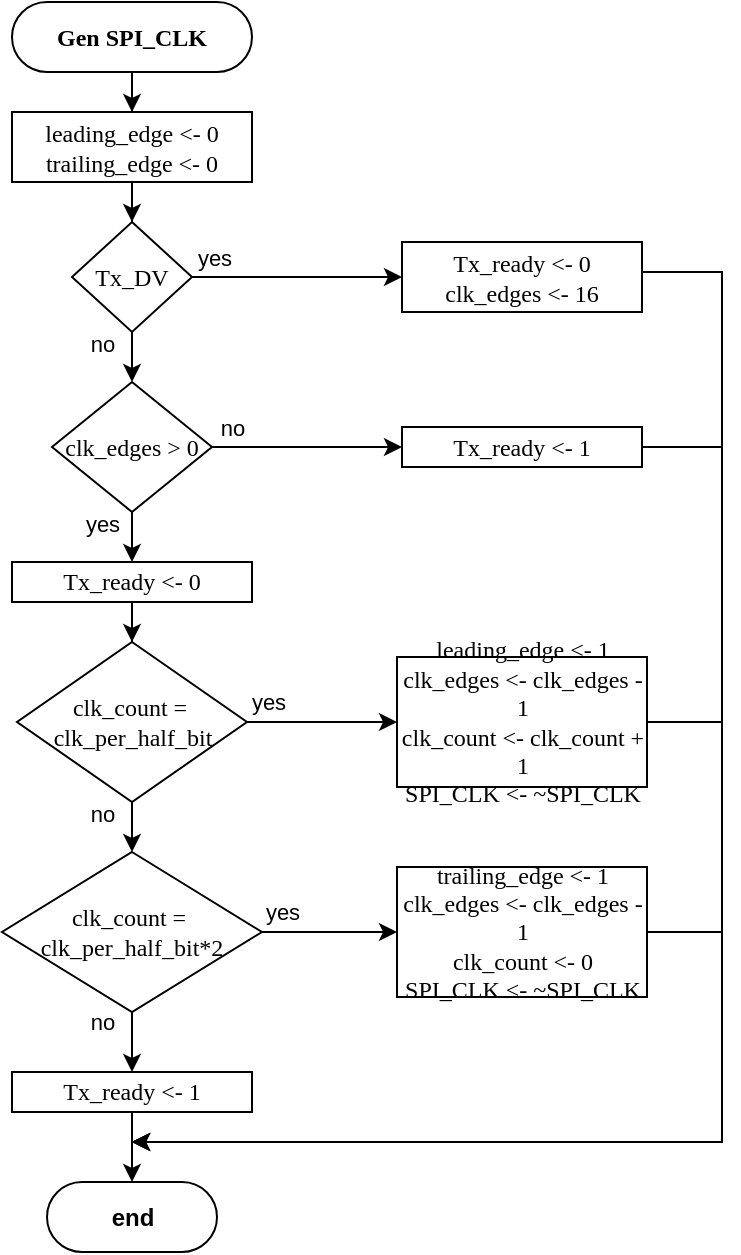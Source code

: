 <mxfile version="26.0.16" pages="4">
  <diagram name="gen SPI_CLK" id="FUWGXgqJPIRXd2XzeKxu">
    <mxGraphModel dx="1434" dy="766" grid="1" gridSize="5" guides="1" tooltips="1" connect="1" arrows="1" fold="1" page="1" pageScale="1" pageWidth="850" pageHeight="1100" math="0" shadow="0">
      <root>
        <mxCell id="muzJTKmGvHxEAVn83E81-0" />
        <mxCell id="muzJTKmGvHxEAVn83E81-1" parent="muzJTKmGvHxEAVn83E81-0" />
        <mxCell id="_i1cVYDtou2RdXcEJ7qj-9" style="edgeStyle=orthogonalEdgeStyle;rounded=0;orthogonalLoop=1;jettySize=auto;html=1;" parent="muzJTKmGvHxEAVn83E81-1" source="muzJTKmGvHxEAVn83E81-8" target="_i1cVYDtou2RdXcEJ7qj-0" edge="1">
          <mxGeometry relative="1" as="geometry" />
        </mxCell>
        <mxCell id="muzJTKmGvHxEAVn83E81-8" value="&lt;b&gt;Gen SPI_CLK&lt;/b&gt;" style="rounded=1;whiteSpace=wrap;html=1;arcSize=50;fontFamily=NewsGotT;" parent="muzJTKmGvHxEAVn83E81-1" vertex="1">
          <mxGeometry x="305" y="65" width="120" height="35" as="geometry" />
        </mxCell>
        <mxCell id="_i1cVYDtou2RdXcEJ7qj-10" style="edgeStyle=orthogonalEdgeStyle;rounded=0;orthogonalLoop=1;jettySize=auto;html=1;" parent="muzJTKmGvHxEAVn83E81-1" source="_i1cVYDtou2RdXcEJ7qj-0" target="_i1cVYDtou2RdXcEJ7qj-1" edge="1">
          <mxGeometry relative="1" as="geometry" />
        </mxCell>
        <mxCell id="_i1cVYDtou2RdXcEJ7qj-0" value="&lt;div&gt;leading_edge &amp;lt;- 0&lt;/div&gt;&lt;div&gt;trailing_edge &amp;lt;- 0&lt;/div&gt;" style="rounded=0;whiteSpace=wrap;html=1;fontFamily=NewsGotT;" parent="muzJTKmGvHxEAVn83E81-1" vertex="1">
          <mxGeometry x="305" y="120" width="120" height="35" as="geometry" />
        </mxCell>
        <mxCell id="_i1cVYDtou2RdXcEJ7qj-11" value="yes" style="edgeStyle=orthogonalEdgeStyle;rounded=0;orthogonalLoop=1;jettySize=auto;html=1;" parent="muzJTKmGvHxEAVn83E81-1" source="_i1cVYDtou2RdXcEJ7qj-1" target="_i1cVYDtou2RdXcEJ7qj-2" edge="1">
          <mxGeometry x="-0.789" y="10" relative="1" as="geometry">
            <mxPoint as="offset" />
          </mxGeometry>
        </mxCell>
        <mxCell id="_i1cVYDtou2RdXcEJ7qj-12" value="no" style="edgeStyle=orthogonalEdgeStyle;rounded=0;orthogonalLoop=1;jettySize=auto;html=1;" parent="muzJTKmGvHxEAVn83E81-1" source="_i1cVYDtou2RdXcEJ7qj-1" target="_i1cVYDtou2RdXcEJ7qj-3" edge="1">
          <mxGeometry x="-0.778" y="-15" relative="1" as="geometry">
            <mxPoint as="offset" />
          </mxGeometry>
        </mxCell>
        <mxCell id="_i1cVYDtou2RdXcEJ7qj-1" value="Tx_DV" style="rhombus;whiteSpace=wrap;html=1;fontFamily=NewsGotT;" parent="muzJTKmGvHxEAVn83E81-1" vertex="1">
          <mxGeometry x="335" y="175" width="60" height="55" as="geometry" />
        </mxCell>
        <mxCell id="Wg1kIlQhbD6I_E-0EFLX-0" style="edgeStyle=orthogonalEdgeStyle;rounded=0;orthogonalLoop=1;jettySize=auto;html=1;" edge="1" parent="muzJTKmGvHxEAVn83E81-1" source="_i1cVYDtou2RdXcEJ7qj-2">
          <mxGeometry relative="1" as="geometry">
            <mxPoint x="365" y="635" as="targetPoint" />
            <Array as="points">
              <mxPoint x="660" y="200" />
              <mxPoint x="660" y="635" />
            </Array>
          </mxGeometry>
        </mxCell>
        <mxCell id="_i1cVYDtou2RdXcEJ7qj-2" value="&lt;div&gt;Tx_ready &amp;lt;- 0&lt;/div&gt;&lt;div&gt;clk_edges &amp;lt;- 16&lt;/div&gt;" style="rounded=0;whiteSpace=wrap;html=1;fontFamily=NewsGotT;" parent="muzJTKmGvHxEAVn83E81-1" vertex="1">
          <mxGeometry x="500" y="185" width="120" height="35" as="geometry" />
        </mxCell>
        <mxCell id="_i1cVYDtou2RdXcEJ7qj-13" value="no" style="edgeStyle=orthogonalEdgeStyle;rounded=0;orthogonalLoop=1;jettySize=auto;html=1;" parent="muzJTKmGvHxEAVn83E81-1" source="_i1cVYDtou2RdXcEJ7qj-3" target="_i1cVYDtou2RdXcEJ7qj-8" edge="1">
          <mxGeometry x="-0.789" y="10" relative="1" as="geometry">
            <mxPoint as="offset" />
          </mxGeometry>
        </mxCell>
        <mxCell id="_i1cVYDtou2RdXcEJ7qj-15" value="yes" style="edgeStyle=orthogonalEdgeStyle;rounded=0;orthogonalLoop=1;jettySize=auto;html=1;" parent="muzJTKmGvHxEAVn83E81-1" source="_i1cVYDtou2RdXcEJ7qj-3" target="_i1cVYDtou2RdXcEJ7qj-4" edge="1">
          <mxGeometry x="-0.8" y="-15" relative="1" as="geometry">
            <mxPoint as="offset" />
          </mxGeometry>
        </mxCell>
        <mxCell id="_i1cVYDtou2RdXcEJ7qj-3" value="clk_edges &amp;gt; 0" style="rhombus;whiteSpace=wrap;html=1;fontFamily=NewsGotT;" parent="muzJTKmGvHxEAVn83E81-1" vertex="1">
          <mxGeometry x="325" y="255" width="80" height="65" as="geometry" />
        </mxCell>
        <mxCell id="_i1cVYDtou2RdXcEJ7qj-16" style="edgeStyle=orthogonalEdgeStyle;rounded=0;orthogonalLoop=1;jettySize=auto;html=1;" parent="muzJTKmGvHxEAVn83E81-1" source="_i1cVYDtou2RdXcEJ7qj-4" target="_i1cVYDtou2RdXcEJ7qj-5" edge="1">
          <mxGeometry relative="1" as="geometry" />
        </mxCell>
        <mxCell id="_i1cVYDtou2RdXcEJ7qj-4" value="Tx_ready &amp;lt;- 0" style="rounded=0;whiteSpace=wrap;html=1;fontFamily=NewsGotT;" parent="muzJTKmGvHxEAVn83E81-1" vertex="1">
          <mxGeometry x="305" y="345" width="120" height="20" as="geometry" />
        </mxCell>
        <mxCell id="_i1cVYDtou2RdXcEJ7qj-17" value="no" style="edgeStyle=orthogonalEdgeStyle;rounded=0;orthogonalLoop=1;jettySize=auto;html=1;" parent="muzJTKmGvHxEAVn83E81-1" source="_i1cVYDtou2RdXcEJ7qj-5" target="_i1cVYDtou2RdXcEJ7qj-6" edge="1">
          <mxGeometry x="-0.778" y="-15" relative="1" as="geometry">
            <mxPoint as="offset" />
          </mxGeometry>
        </mxCell>
        <mxCell id="sOgbE0HStCldR1SStUDC-0" value="yes" style="edgeStyle=orthogonalEdgeStyle;rounded=0;orthogonalLoop=1;jettySize=auto;html=1;" edge="1" parent="muzJTKmGvHxEAVn83E81-1" source="_i1cVYDtou2RdXcEJ7qj-5" target="_i1cVYDtou2RdXcEJ7qj-18">
          <mxGeometry x="-0.733" y="10" relative="1" as="geometry">
            <mxPoint as="offset" />
          </mxGeometry>
        </mxCell>
        <mxCell id="_i1cVYDtou2RdXcEJ7qj-5" value="&lt;div&gt;clk_count =&amp;nbsp;&lt;/div&gt;&lt;div&gt;clk_per_half_bit&lt;/div&gt;" style="rhombus;whiteSpace=wrap;html=1;fontFamily=NewsGotT;" parent="muzJTKmGvHxEAVn83E81-1" vertex="1">
          <mxGeometry x="307.5" y="385" width="115" height="80" as="geometry" />
        </mxCell>
        <mxCell id="sOgbE0HStCldR1SStUDC-2" value="yes" style="edgeStyle=orthogonalEdgeStyle;rounded=0;orthogonalLoop=1;jettySize=auto;html=1;" edge="1" parent="muzJTKmGvHxEAVn83E81-1" source="_i1cVYDtou2RdXcEJ7qj-6" target="sOgbE0HStCldR1SStUDC-1">
          <mxGeometry x="-0.714" y="10" relative="1" as="geometry">
            <mxPoint as="offset" />
          </mxGeometry>
        </mxCell>
        <mxCell id="sOgbE0HStCldR1SStUDC-5" value="no" style="edgeStyle=orthogonalEdgeStyle;rounded=0;orthogonalLoop=1;jettySize=auto;html=1;" edge="1" parent="muzJTKmGvHxEAVn83E81-1" source="_i1cVYDtou2RdXcEJ7qj-6" target="sOgbE0HStCldR1SStUDC-3">
          <mxGeometry x="-0.8" y="-15" relative="1" as="geometry">
            <mxPoint as="offset" />
          </mxGeometry>
        </mxCell>
        <mxCell id="_i1cVYDtou2RdXcEJ7qj-6" value="&lt;div&gt;clk_count =&amp;nbsp;&lt;/div&gt;&lt;div&gt;clk_per_half_bit*2&lt;/div&gt;" style="rhombus;whiteSpace=wrap;html=1;fontFamily=NewsGotT;" parent="muzJTKmGvHxEAVn83E81-1" vertex="1">
          <mxGeometry x="300" y="490" width="130" height="80" as="geometry" />
        </mxCell>
        <mxCell id="Vb-LMjkHoxX6uHrxbEF7-2" style="edgeStyle=orthogonalEdgeStyle;rounded=0;orthogonalLoop=1;jettySize=auto;html=1;" edge="1" parent="muzJTKmGvHxEAVn83E81-1" source="_i1cVYDtou2RdXcEJ7qj-8">
          <mxGeometry relative="1" as="geometry">
            <mxPoint x="365" y="635" as="targetPoint" />
            <Array as="points">
              <mxPoint x="660" y="288" />
              <mxPoint x="660" y="635" />
            </Array>
          </mxGeometry>
        </mxCell>
        <mxCell id="_i1cVYDtou2RdXcEJ7qj-8" value="Tx_ready &amp;lt;- 1" style="rounded=0;whiteSpace=wrap;html=1;fontFamily=NewsGotT;" parent="muzJTKmGvHxEAVn83E81-1" vertex="1">
          <mxGeometry x="500" y="277.5" width="120" height="20" as="geometry" />
        </mxCell>
        <mxCell id="Vb-LMjkHoxX6uHrxbEF7-3" style="edgeStyle=orthogonalEdgeStyle;rounded=0;orthogonalLoop=1;jettySize=auto;html=1;" edge="1" parent="muzJTKmGvHxEAVn83E81-1" source="_i1cVYDtou2RdXcEJ7qj-18">
          <mxGeometry relative="1" as="geometry">
            <mxPoint x="365" y="635" as="targetPoint" />
            <Array as="points">
              <mxPoint x="660" y="425" />
              <mxPoint x="660" y="635" />
            </Array>
          </mxGeometry>
        </mxCell>
        <mxCell id="_i1cVYDtou2RdXcEJ7qj-18" value="&lt;div&gt;leading_edge &amp;lt;- 1&lt;/div&gt;&lt;div&gt;clk_edges &amp;lt;- clk_edges - 1&lt;/div&gt;&lt;div&gt;clk_count &amp;lt;- clk_count + 1&lt;/div&gt;SPI_CLK &amp;lt;- ~SPI_CLK" style="rounded=0;whiteSpace=wrap;html=1;fontFamily=NewsGotT;" parent="muzJTKmGvHxEAVn83E81-1" vertex="1">
          <mxGeometry x="497.5" y="392.5" width="125" height="65" as="geometry" />
        </mxCell>
        <mxCell id="Vb-LMjkHoxX6uHrxbEF7-4" style="edgeStyle=orthogonalEdgeStyle;rounded=0;orthogonalLoop=1;jettySize=auto;html=1;" edge="1" parent="muzJTKmGvHxEAVn83E81-1" source="sOgbE0HStCldR1SStUDC-1">
          <mxGeometry relative="1" as="geometry">
            <mxPoint x="365" y="635" as="targetPoint" />
            <Array as="points">
              <mxPoint x="660" y="530" />
              <mxPoint x="660" y="635" />
            </Array>
          </mxGeometry>
        </mxCell>
        <mxCell id="sOgbE0HStCldR1SStUDC-1" value="&lt;div&gt;trailing_edge &amp;lt;- 1&lt;/div&gt;&lt;div&gt;clk_edges &amp;lt;- clk_edges - 1&lt;/div&gt;&lt;div&gt;clk_count &amp;lt;- 0&lt;/div&gt;SPI_CLK &amp;lt;- ~SPI_CLK" style="rounded=0;whiteSpace=wrap;html=1;fontFamily=NewsGotT;" vertex="1" parent="muzJTKmGvHxEAVn83E81-1">
          <mxGeometry x="497.5" y="497.5" width="125" height="65" as="geometry" />
        </mxCell>
        <mxCell id="Vb-LMjkHoxX6uHrxbEF7-1" style="edgeStyle=orthogonalEdgeStyle;rounded=0;orthogonalLoop=1;jettySize=auto;html=1;" edge="1" parent="muzJTKmGvHxEAVn83E81-1" source="sOgbE0HStCldR1SStUDC-3" target="Vb-LMjkHoxX6uHrxbEF7-0">
          <mxGeometry relative="1" as="geometry" />
        </mxCell>
        <mxCell id="sOgbE0HStCldR1SStUDC-3" value="Tx_ready &amp;lt;- 1" style="rounded=0;whiteSpace=wrap;html=1;fontFamily=NewsGotT;" vertex="1" parent="muzJTKmGvHxEAVn83E81-1">
          <mxGeometry x="305" y="600" width="120" height="20" as="geometry" />
        </mxCell>
        <mxCell id="Vb-LMjkHoxX6uHrxbEF7-0" value="&lt;b&gt;end&lt;/b&gt;" style="rounded=1;whiteSpace=wrap;html=1;arcSize=50;" vertex="1" parent="muzJTKmGvHxEAVn83E81-1">
          <mxGeometry x="322.5" y="655" width="85" height="35" as="geometry" />
        </mxCell>
      </root>
    </mxGraphModel>
  </diagram>
  <diagram name="read_MISO" id="Juiqj6YkxCS37qnOwY-p">
    <mxGraphModel dx="1434" dy="766" grid="1" gridSize="5" guides="1" tooltips="1" connect="1" arrows="1" fold="1" page="1" pageScale="1" pageWidth="850" pageHeight="1100" math="0" shadow="0">
      <root>
        <mxCell id="0" />
        <mxCell id="1" parent="0" />
        <mxCell id="IDuqStjXQ0M3vZJr6LwJ-9" style="edgeStyle=orthogonalEdgeStyle;rounded=0;orthogonalLoop=1;jettySize=auto;html=1;" parent="1" source="IDuqStjXQ0M3vZJr6LwJ-20" target="IDuqStjXQ0M3vZJr6LwJ-3" edge="1">
          <mxGeometry relative="1" as="geometry">
            <mxPoint x="365" y="100" as="sourcePoint" />
          </mxGeometry>
        </mxCell>
        <mxCell id="IDuqStjXQ0M3vZJr6LwJ-10" style="edgeStyle=orthogonalEdgeStyle;rounded=0;orthogonalLoop=1;jettySize=auto;html=1;" parent="1" source="IDuqStjXQ0M3vZJr6LwJ-3" target="IDuqStjXQ0M3vZJr6LwJ-4" edge="1">
          <mxGeometry relative="1" as="geometry" />
        </mxCell>
        <mxCell id="IDuqStjXQ0M3vZJr6LwJ-3" value="Rx_DV &amp;lt;- 0" style="rounded=0;whiteSpace=wrap;html=1;fontFamily=NewsGotT;" parent="1" vertex="1">
          <mxGeometry x="305" y="120" width="120" height="20" as="geometry" />
        </mxCell>
        <mxCell id="IDuqStjXQ0M3vZJr6LwJ-11" value="no" style="edgeStyle=orthogonalEdgeStyle;rounded=0;orthogonalLoop=1;jettySize=auto;html=1;" parent="1" source="IDuqStjXQ0M3vZJr6LwJ-4" target="IDuqStjXQ0M3vZJr6LwJ-5" edge="1">
          <mxGeometry x="0.5" y="10" relative="1" as="geometry">
            <mxPoint as="offset" />
          </mxGeometry>
        </mxCell>
        <mxCell id="IDuqStjXQ0M3vZJr6LwJ-12" style="edgeStyle=orthogonalEdgeStyle;rounded=0;orthogonalLoop=1;jettySize=auto;html=1;" parent="1" source="IDuqStjXQ0M3vZJr6LwJ-4" target="IDuqStjXQ0M3vZJr6LwJ-6" edge="1">
          <mxGeometry relative="1" as="geometry" />
        </mxCell>
        <mxCell id="IDuqStjXQ0M3vZJr6LwJ-25" value="yes" style="edgeLabel;html=1;align=center;verticalAlign=middle;resizable=0;points=[];" parent="IDuqStjXQ0M3vZJr6LwJ-12" vertex="1" connectable="0">
          <mxGeometry x="-0.422" relative="1" as="geometry">
            <mxPoint x="-12" y="-10" as="offset" />
          </mxGeometry>
        </mxCell>
        <mxCell id="IDuqStjXQ0M3vZJr6LwJ-4" value="Tx_ready" style="rhombus;whiteSpace=wrap;html=1;fontFamily=NewsGotT;" parent="1" vertex="1">
          <mxGeometry x="325" y="160" width="80" height="60" as="geometry" />
        </mxCell>
        <mxCell id="IDuqStjXQ0M3vZJr6LwJ-13" value="yes" style="edgeStyle=orthogonalEdgeStyle;rounded=0;orthogonalLoop=1;jettySize=auto;html=1;" parent="1" source="IDuqStjXQ0M3vZJr6LwJ-5" target="IDuqStjXQ0M3vZJr6LwJ-7" edge="1">
          <mxGeometry x="0.455" y="15" relative="1" as="geometry">
            <mxPoint as="offset" />
          </mxGeometry>
        </mxCell>
        <mxCell id="IDuqStjXQ0M3vZJr6LwJ-26" style="edgeStyle=orthogonalEdgeStyle;rounded=0;orthogonalLoop=1;jettySize=auto;html=1;" parent="1" source="IDuqStjXQ0M3vZJr6LwJ-5" edge="1">
          <mxGeometry relative="1" as="geometry">
            <mxPoint x="365" y="500" as="targetPoint" />
            <Array as="points">
              <mxPoint x="655" y="288" />
              <mxPoint x="655" y="500" />
            </Array>
          </mxGeometry>
        </mxCell>
        <mxCell id="IDuqStjXQ0M3vZJr6LwJ-27" value="no" style="edgeLabel;html=1;align=center;verticalAlign=middle;resizable=0;points=[];" parent="IDuqStjXQ0M3vZJr6LwJ-26" vertex="1" connectable="0">
          <mxGeometry x="-0.946" relative="1" as="geometry">
            <mxPoint x="-9" y="-12" as="offset" />
          </mxGeometry>
        </mxCell>
        <mxCell id="IDuqStjXQ0M3vZJr6LwJ-5" value="&lt;div&gt;(leading_edge &amp;amp; ~CPHA)&amp;nbsp;&lt;/div&gt;&lt;div&gt;| (trailing_edge &amp;amp; CPHA)&lt;/div&gt;" style="rhombus;whiteSpace=wrap;html=1;fontFamily=NewsGotT;" parent="1" vertex="1">
          <mxGeometry x="270" y="245" width="190" height="85" as="geometry" />
        </mxCell>
        <mxCell id="IDuqStjXQ0M3vZJr6LwJ-23" style="edgeStyle=orthogonalEdgeStyle;rounded=0;orthogonalLoop=1;jettySize=auto;html=1;" parent="1" source="IDuqStjXQ0M3vZJr6LwJ-6" edge="1">
          <mxGeometry relative="1" as="geometry">
            <mxPoint x="365" y="500" as="targetPoint" />
            <Array as="points">
              <mxPoint x="655" y="190" />
              <mxPoint x="655" y="500" />
            </Array>
          </mxGeometry>
        </mxCell>
        <mxCell id="IDuqStjXQ0M3vZJr6LwJ-6" value="Rx_bcount &amp;lt;- 7" style="rounded=0;whiteSpace=wrap;html=1;fontFamily=NewsGotT;" parent="1" vertex="1">
          <mxGeometry x="495" y="177.5" width="115" height="25" as="geometry" />
        </mxCell>
        <mxCell id="IDuqStjXQ0M3vZJr6LwJ-14" style="edgeStyle=orthogonalEdgeStyle;rounded=0;orthogonalLoop=1;jettySize=auto;html=1;" parent="1" source="IDuqStjXQ0M3vZJr6LwJ-7" target="IDuqStjXQ0M3vZJr6LwJ-8" edge="1">
          <mxGeometry relative="1" as="geometry" />
        </mxCell>
        <mxCell id="IDuqStjXQ0M3vZJr6LwJ-7" value="&lt;div&gt;Rx_byte[Rx_bcount] &amp;lt;- MISO&lt;/div&gt;&lt;div&gt;Rx_bcount &amp;lt;- Rx_bcount - 1&#39;b1;&lt;/div&gt;" style="rounded=0;whiteSpace=wrap;html=1;fontFamily=NewsGotT;" parent="1" vertex="1">
          <mxGeometry x="280" y="355" width="170" height="40" as="geometry" />
        </mxCell>
        <mxCell id="IDuqStjXQ0M3vZJr6LwJ-16" value="yes" style="edgeStyle=orthogonalEdgeStyle;rounded=0;orthogonalLoop=1;jettySize=auto;html=1;" parent="1" source="IDuqStjXQ0M3vZJr6LwJ-8" target="IDuqStjXQ0M3vZJr6LwJ-15" edge="1">
          <mxGeometry x="-0.733" y="10" relative="1" as="geometry">
            <mxPoint as="offset" />
          </mxGeometry>
        </mxCell>
        <mxCell id="IDuqStjXQ0M3vZJr6LwJ-17" value="no" style="edgeStyle=orthogonalEdgeStyle;rounded=0;orthogonalLoop=1;jettySize=auto;html=1;" parent="1" source="IDuqStjXQ0M3vZJr6LwJ-8" target="IDuqStjXQ0M3vZJr6LwJ-22" edge="1">
          <mxGeometry x="-0.778" y="-10" relative="1" as="geometry">
            <mxPoint x="365" y="530" as="targetPoint" />
            <mxPoint as="offset" />
          </mxGeometry>
        </mxCell>
        <mxCell id="IDuqStjXQ0M3vZJr6LwJ-8" value="~Rx_bcount" style="rhombus;whiteSpace=wrap;html=1;fontFamily=NewsGotT;" parent="1" vertex="1">
          <mxGeometry x="325" y="415" width="80" height="65" as="geometry" />
        </mxCell>
        <mxCell id="IDuqStjXQ0M3vZJr6LwJ-24" style="edgeStyle=orthogonalEdgeStyle;rounded=0;orthogonalLoop=1;jettySize=auto;html=1;" parent="1" source="IDuqStjXQ0M3vZJr6LwJ-15" edge="1">
          <mxGeometry relative="1" as="geometry">
            <mxPoint x="365" y="500" as="targetPoint" />
            <Array as="points">
              <mxPoint x="655" y="448" />
              <mxPoint x="655" y="500" />
            </Array>
          </mxGeometry>
        </mxCell>
        <mxCell id="IDuqStjXQ0M3vZJr6LwJ-15" value="Rx_DV&amp;nbsp;&amp;nbsp; &amp;lt;- 1" style="rounded=0;whiteSpace=wrap;html=1;fontFamily=NewsGotT;" parent="1" vertex="1">
          <mxGeometry x="500" y="435" width="105" height="25" as="geometry" />
        </mxCell>
        <mxCell id="IDuqStjXQ0M3vZJr6LwJ-20" value="&lt;b&gt;Read MISO&lt;/b&gt;" style="rounded=1;whiteSpace=wrap;html=1;arcSize=50;" parent="1" vertex="1">
          <mxGeometry x="305" y="65" width="120" height="35" as="geometry" />
        </mxCell>
        <mxCell id="IDuqStjXQ0M3vZJr6LwJ-22" value="&lt;b&gt;end&lt;/b&gt;" style="rounded=1;whiteSpace=wrap;html=1;arcSize=50;" parent="1" vertex="1">
          <mxGeometry x="322.5" y="520" width="85" height="30" as="geometry" />
        </mxCell>
        <mxCell id="dtS730J2PYf1-OAR0sIe-1" value="CPHA &amp;lt;- (SPI_MODE == 1) | (SPI_MODE == 3)" style="shape=note;whiteSpace=wrap;html=1;backgroundOutline=1;darkOpacity=0.05;size=13;fontFamily=NewsGotT;horizontal=1;" vertex="1" parent="1">
          <mxGeometry x="495" y="65" width="160" height="45" as="geometry" />
        </mxCell>
      </root>
    </mxGraphModel>
  </diagram>
  <diagram name="gen_MOSI" id="FGWfnBXD2xk0XfU0DvZj">
    <mxGraphModel dx="2049" dy="1094" grid="1" gridSize="5" guides="1" tooltips="1" connect="1" arrows="1" fold="1" page="1" pageScale="1" pageWidth="850" pageHeight="1100" math="0" shadow="0">
      <root>
        <mxCell id="MGjckKWtUcC9TWvVRbn3-0" />
        <mxCell id="MGjckKWtUcC9TWvVRbn3-1" parent="MGjckKWtUcC9TWvVRbn3-0" />
        <mxCell id="k-y24zHJ9dBwwEzc2l2r-2" style="edgeStyle=orthogonalEdgeStyle;rounded=0;orthogonalLoop=1;jettySize=auto;html=1;" parent="MGjckKWtUcC9TWvVRbn3-1" source="MGjckKWtUcC9TWvVRbn3-4" edge="1">
          <mxGeometry relative="1" as="geometry">
            <mxPoint x="365" y="400" as="targetPoint" />
            <Array as="points">
              <mxPoint x="680" y="150" />
              <mxPoint x="680" y="400" />
            </Array>
          </mxGeometry>
        </mxCell>
        <mxCell id="MGjckKWtUcC9TWvVRbn3-4" value="Tx_bcount &amp;lt;- 7" style="rounded=0;whiteSpace=wrap;html=1;fontFamily=NewsGotT;" parent="MGjckKWtUcC9TWvVRbn3-1" vertex="1">
          <mxGeometry x="520" y="135" width="120" height="30" as="geometry" />
        </mxCell>
        <mxCell id="Nq2_ut0WSf8F-rVN5TmE-0" value="yes" style="edgeStyle=orthogonalEdgeStyle;rounded=0;orthogonalLoop=1;jettySize=auto;html=1;" parent="MGjckKWtUcC9TWvVRbn3-1" source="MGjckKWtUcC9TWvVRbn3-8" target="MGjckKWtUcC9TWvVRbn3-4" edge="1">
          <mxGeometry x="-0.6" y="10" relative="1" as="geometry">
            <mxPoint as="offset" />
          </mxGeometry>
        </mxCell>
        <mxCell id="Nq2_ut0WSf8F-rVN5TmE-2" value="no" style="edgeStyle=orthogonalEdgeStyle;rounded=0;orthogonalLoop=1;jettySize=auto;html=1;" parent="MGjckKWtUcC9TWvVRbn3-1" source="MGjckKWtUcC9TWvVRbn3-8" target="Nq2_ut0WSf8F-rVN5TmE-1" edge="1">
          <mxGeometry x="-0.8" y="-15" relative="1" as="geometry">
            <mxPoint as="offset" />
          </mxGeometry>
        </mxCell>
        <mxCell id="MGjckKWtUcC9TWvVRbn3-8" value="Tx_ready?" style="rhombus;whiteSpace=wrap;html=1;fontFamily=NewsGotT;" parent="MGjckKWtUcC9TWvVRbn3-1" vertex="1">
          <mxGeometry x="330" y="120" width="70" height="60" as="geometry" />
        </mxCell>
        <mxCell id="EVZVs84WL8PhdZthwsJN-2" style="edgeStyle=orthogonalEdgeStyle;rounded=0;orthogonalLoop=1;jettySize=auto;html=1;" parent="MGjckKWtUcC9TWvVRbn3-1" source="MGjckKWtUcC9TWvVRbn3-22" target="MGjckKWtUcC9TWvVRbn3-8" edge="1">
          <mxGeometry relative="1" as="geometry" />
        </mxCell>
        <mxCell id="MGjckKWtUcC9TWvVRbn3-22" value="&lt;b&gt;Gen MOSI&lt;/b&gt;" style="rounded=1;whiteSpace=wrap;html=1;arcSize=50;" parent="MGjckKWtUcC9TWvVRbn3-1" vertex="1">
          <mxGeometry x="305" y="65" width="120" height="35" as="geometry" />
        </mxCell>
        <mxCell id="Nq2_ut0WSf8F-rVN5TmE-6" value="yes" style="edgeStyle=orthogonalEdgeStyle;rounded=0;orthogonalLoop=1;jettySize=auto;html=1;" parent="MGjckKWtUcC9TWvVRbn3-1" source="EVZVs84WL8PhdZthwsJN-0" target="Nq2_ut0WSf8F-rVN5TmE-5" edge="1">
          <mxGeometry x="-0.739" y="15" relative="1" as="geometry">
            <mxPoint as="offset" />
          </mxGeometry>
        </mxCell>
        <mxCell id="k-y24zHJ9dBwwEzc2l2r-1" style="edgeStyle=orthogonalEdgeStyle;rounded=0;orthogonalLoop=1;jettySize=auto;html=1;" parent="MGjckKWtUcC9TWvVRbn3-1" source="EVZVs84WL8PhdZthwsJN-0" target="k-y24zHJ9dBwwEzc2l2r-0" edge="1">
          <mxGeometry relative="1" as="geometry" />
        </mxCell>
        <mxCell id="EVZVs84WL8PhdZthwsJN-0" value="&lt;div&gt;(leading_edge &amp;amp; CPHA)&amp;nbsp;&lt;/div&gt;&lt;div&gt;| (trailing_edge &amp;amp; ~CPHA)&lt;/div&gt;" style="rhombus;whiteSpace=wrap;html=1;fontFamily=NewsGotT;" parent="MGjckKWtUcC9TWvVRbn3-1" vertex="1">
          <mxGeometry x="267.5" y="290" width="195" height="90" as="geometry" />
        </mxCell>
        <mxCell id="Nq2_ut0WSf8F-rVN5TmE-4" value="yes" style="edgeStyle=orthogonalEdgeStyle;rounded=0;orthogonalLoop=1;jettySize=auto;html=1;" parent="MGjckKWtUcC9TWvVRbn3-1" source="Nq2_ut0WSf8F-rVN5TmE-1" target="Nq2_ut0WSf8F-rVN5TmE-3" edge="1">
          <mxGeometry x="-0.6" y="10" relative="1" as="geometry">
            <mxPoint as="offset" />
          </mxGeometry>
        </mxCell>
        <mxCell id="Nq2_ut0WSf8F-rVN5TmE-7" value="no" style="edgeStyle=orthogonalEdgeStyle;rounded=0;orthogonalLoop=1;jettySize=auto;html=1;" parent="MGjckKWtUcC9TWvVRbn3-1" source="Nq2_ut0WSf8F-rVN5TmE-1" target="EVZVs84WL8PhdZthwsJN-0" edge="1">
          <mxGeometry x="-1" y="-15" relative="1" as="geometry">
            <mxPoint as="offset" />
          </mxGeometry>
        </mxCell>
        <mxCell id="Nq2_ut0WSf8F-rVN5TmE-1" value="&lt;div&gt;Tx_DV &amp;amp;&lt;/div&gt;&lt;div&gt;~CPHA&lt;/div&gt;" style="rhombus;whiteSpace=wrap;html=1;fontFamily=NewsGotT;" parent="MGjckKWtUcC9TWvVRbn3-1" vertex="1">
          <mxGeometry x="332.5" y="205" width="65" height="60" as="geometry" />
        </mxCell>
        <mxCell id="k-y24zHJ9dBwwEzc2l2r-3" style="edgeStyle=orthogonalEdgeStyle;rounded=0;orthogonalLoop=1;jettySize=auto;html=1;" parent="MGjckKWtUcC9TWvVRbn3-1" source="Nq2_ut0WSf8F-rVN5TmE-3" edge="1">
          <mxGeometry relative="1" as="geometry">
            <mxPoint x="365" y="400" as="targetPoint" />
            <Array as="points">
              <mxPoint x="680" y="235" />
              <mxPoint x="680" y="400" />
            </Array>
          </mxGeometry>
        </mxCell>
        <mxCell id="Nq2_ut0WSf8F-rVN5TmE-3" value="&lt;div&gt;MOSI &amp;lt;- Tx_byte[7]&lt;/div&gt;&lt;div&gt;Tx_bcount &amp;lt;- 6&lt;/div&gt;" style="rounded=0;whiteSpace=wrap;html=1;fontFamily=NewsGotT;" parent="MGjckKWtUcC9TWvVRbn3-1" vertex="1">
          <mxGeometry x="520" y="217.5" width="120" height="35" as="geometry" />
        </mxCell>
        <mxCell id="k-y24zHJ9dBwwEzc2l2r-4" style="edgeStyle=orthogonalEdgeStyle;rounded=0;orthogonalLoop=1;jettySize=auto;html=1;" parent="MGjckKWtUcC9TWvVRbn3-1" source="Nq2_ut0WSf8F-rVN5TmE-5" edge="1">
          <mxGeometry relative="1" as="geometry">
            <mxPoint x="365" y="400" as="targetPoint" />
            <Array as="points">
              <mxPoint x="680" y="335" />
              <mxPoint x="680" y="400" />
            </Array>
          </mxGeometry>
        </mxCell>
        <mxCell id="Nq2_ut0WSf8F-rVN5TmE-5" value="&lt;div&gt;MOSI &amp;lt;- Tx_byte[7]&lt;/div&gt;&lt;div&gt;Tx_bcount &amp;lt;- 6&lt;/div&gt;" style="rounded=0;whiteSpace=wrap;html=1;fontFamily=NewsGotT;" parent="MGjckKWtUcC9TWvVRbn3-1" vertex="1">
          <mxGeometry x="520" y="317.5" width="120" height="35" as="geometry" />
        </mxCell>
        <mxCell id="k-y24zHJ9dBwwEzc2l2r-0" value="&lt;b&gt;end&lt;/b&gt;" style="rounded=1;whiteSpace=wrap;html=1;arcSize=50;" parent="MGjckKWtUcC9TWvVRbn3-1" vertex="1">
          <mxGeometry x="322.5" y="420" width="85" height="35" as="geometry" />
        </mxCell>
        <mxCell id="ukcCDihOA7PJmPEGXu_o-0" value="CPHA &amp;lt;- (SPI_MODE == 1) | (SPI_MODE == 3)" style="shape=note;whiteSpace=wrap;html=1;backgroundOutline=1;darkOpacity=0.05;size=13;fontFamily=NewsGotT;horizontal=1;" vertex="1" parent="MGjckKWtUcC9TWvVRbn3-1">
          <mxGeometry x="520" y="65" width="160" height="45" as="geometry" />
        </mxCell>
      </root>
    </mxGraphModel>
  </diagram>
  <diagram id="1HdS_ASFenrE-sZ-4W15" name="SPI_CS_FSM">
    <mxGraphModel dx="1434" dy="766" grid="1" gridSize="5" guides="1" tooltips="1" connect="1" arrows="1" fold="1" page="1" pageScale="1" pageWidth="850" pageHeight="1100" math="0" shadow="0">
      <root>
        <mxCell id="0" />
        <mxCell id="1" parent="0" />
        <mxCell id="c9cJgYokBX9ZUptAvbR2-2" value="SPI_CS" style="shape=umlFrame;whiteSpace=wrap;html=1;rounded=1;shadow=0;comic=0;labelBackgroundColor=none;strokeWidth=1;fontFamily=NewsGotT;fontSize=12;align=center;movable=1;resizable=1;rotatable=1;deletable=1;editable=1;locked=0;connectable=1;width=70;height=30;" parent="1" vertex="1">
          <mxGeometry x="40" y="50" width="360" height="220" as="geometry" />
        </mxCell>
        <mxCell id="Ms3gGG7uMFidcv7oumdJ-2" style="edgeStyle=orthogonalEdgeStyle;rounded=0;orthogonalLoop=1;jettySize=auto;html=1;entryX=0;entryY=0.5;entryDx=0;entryDy=0;curved=1;exitX=0.827;exitY=0.504;exitDx=0;exitDy=0;exitPerimeter=0;fontFamily=NewsGotT;" parent="1" source="Ms3gGG7uMFidcv7oumdJ-3" target="Ms3gGG7uMFidcv7oumdJ-6" edge="1">
          <mxGeometry relative="1" as="geometry">
            <Array as="points">
              <mxPoint x="75" y="148" />
              <mxPoint x="120" y="148" />
            </Array>
          </mxGeometry>
        </mxCell>
        <mxCell id="Ms3gGG7uMFidcv7oumdJ-3" value="" style="ellipse;html=1;shape=startState;fillColor=#000000;strokeColor=default;rounded=1;shadow=0;comic=0;labelBackgroundColor=none;fontFamily=NewsGotT;fontSize=12;fontColor=#000000;align=center;direction=south;" parent="1" vertex="1">
          <mxGeometry x="60" y="100" width="30" height="30" as="geometry" />
        </mxCell>
        <mxCell id="Ms3gGG7uMFidcv7oumdJ-22" value="SPI_CS &amp;amp;&amp;amp; Tx_DV" style="edgeStyle=orthogonalEdgeStyle;rounded=0;orthogonalLoop=1;jettySize=auto;html=1;exitX=0.5;exitY=0;exitDx=0;exitDy=0;curved=1;fontFamily=NewsGotT;entryX=0.5;entryY=0;entryDx=0;entryDy=0;" parent="1" source="Ms3gGG7uMFidcv7oumdJ-6" target="Ms3gGG7uMFidcv7oumdJ-9" edge="1">
          <mxGeometry x="0.016" y="10" relative="1" as="geometry">
            <Array as="points">
              <mxPoint x="160" y="95" />
              <mxPoint x="330" y="95" />
            </Array>
            <mxPoint as="offset" />
          </mxGeometry>
        </mxCell>
        <mxCell id="Ms3gGG7uMFidcv7oumdJ-6" value="S_IDLE" style="ellipse;whiteSpace=wrap;html=1;fontFamily=NewsGotT;" parent="1" vertex="1">
          <mxGeometry x="120" y="120" width="80" height="55" as="geometry" />
        </mxCell>
        <mxCell id="Ms3gGG7uMFidcv7oumdJ-23" value="Tx_count = 0" style="edgeStyle=orthogonalEdgeStyle;rounded=0;orthogonalLoop=1;jettySize=auto;html=1;exitX=0.5;exitY=1;exitDx=0;exitDy=0;curved=1;fontFamily=NewsGotT;labelBackgroundColor=none;" parent="1" source="Ms3gGG7uMFidcv7oumdJ-9" target="Ms3gGG7uMFidcv7oumdJ-13" edge="1">
          <mxGeometry x="-0.295" y="25" relative="1" as="geometry">
            <Array as="points">
              <mxPoint x="330" y="225" />
            </Array>
            <mxPoint as="offset" />
          </mxGeometry>
        </mxCell>
        <mxCell id="Ms3gGG7uMFidcv7oumdJ-9" value="S_TRANSFER" style="ellipse;whiteSpace=wrap;html=1;fontFamily=NewsGotT;" parent="1" vertex="1">
          <mxGeometry x="290" y="130" width="80" height="55" as="geometry" />
        </mxCell>
        <mxCell id="Ms3gGG7uMFidcv7oumdJ-24" value="&lt;div&gt;&lt;font style=&quot;font-size: 12px;&quot; face=&quot;NewsGotT&quot;&gt;CS_inactive_count&amp;nbsp;&lt;/font&gt;&lt;/div&gt;&lt;div&gt;&lt;font style=&quot;font-size: 12px;&quot; face=&quot;NewsGotT&quot;&gt;= 0&lt;/font&gt;&lt;/div&gt;" style="edgeStyle=orthogonalEdgeStyle;rounded=0;orthogonalLoop=1;jettySize=auto;html=1;exitX=0;exitY=0.5;exitDx=0;exitDy=0;entryX=0.5;entryY=1;entryDx=0;entryDy=0;curved=1;fontFamily=NewsGotT;fontSize=11;strokeColor=default;align=center;verticalAlign=middle;fontColor=default;labelBackgroundColor=none;endArrow=classic;" parent="1" source="Ms3gGG7uMFidcv7oumdJ-13" target="Ms3gGG7uMFidcv7oumdJ-6" edge="1">
          <mxGeometry x="0.135" y="35" relative="1" as="geometry">
            <mxPoint as="offset" />
          </mxGeometry>
        </mxCell>
        <mxCell id="Ms3gGG7uMFidcv7oumdJ-13" value="S_CS_INACTIVE" style="ellipse;whiteSpace=wrap;html=1;fontFamily=NewsGotT;" parent="1" vertex="1">
          <mxGeometry x="205" y="195" width="80" height="55" as="geometry" />
        </mxCell>
      </root>
    </mxGraphModel>
  </diagram>
</mxfile>
